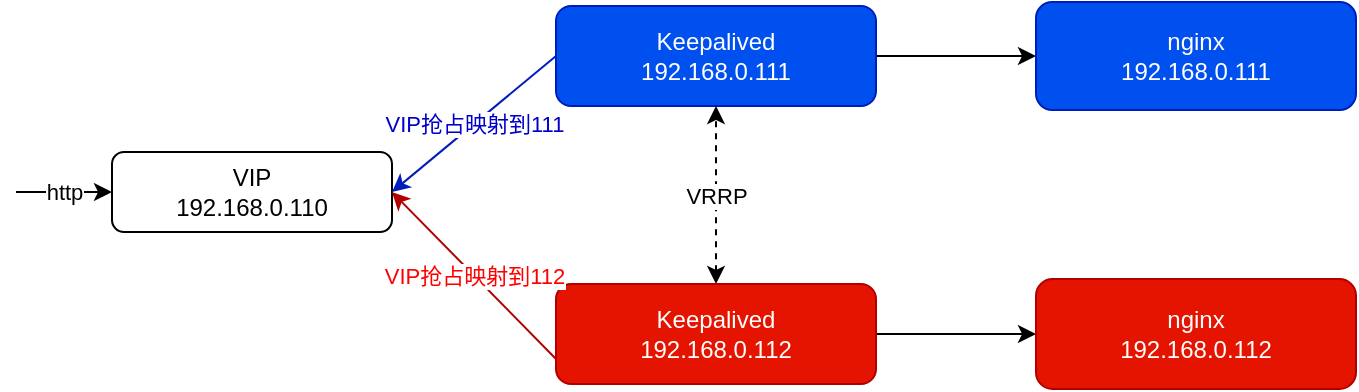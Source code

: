 <mxfile version="14.9.3" type="github">
  <diagram id="5-Zb1E_tfO7IGc3s9oIN" name="Page-1">
    <mxGraphModel dx="782" dy="468" grid="0" gridSize="10" guides="1" tooltips="1" connect="1" arrows="1" fold="1" page="1" pageScale="1" pageWidth="1169" pageHeight="827" math="0" shadow="0">
      <root>
        <mxCell id="0" />
        <mxCell id="1" parent="0" />
        <mxCell id="QeShVC-pbAS8bmlyja4_-19" value="" style="edgeStyle=orthogonalEdgeStyle;rounded=0;orthogonalLoop=1;jettySize=auto;html=1;" edge="1" parent="1" source="QeShVC-pbAS8bmlyja4_-4" target="QeShVC-pbAS8bmlyja4_-13">
          <mxGeometry relative="1" as="geometry" />
        </mxCell>
        <mxCell id="QeShVC-pbAS8bmlyja4_-4" value="Keepalived&lt;br&gt;192.168.0.111" style="rounded=1;whiteSpace=wrap;html=1;fillColor=#0050ef;strokeColor=#001DBC;fontColor=#ffffff;" vertex="1" parent="1">
          <mxGeometry x="280" y="126" width="160" height="50" as="geometry" />
        </mxCell>
        <mxCell id="QeShVC-pbAS8bmlyja4_-6" value="VRRP" style="edgeStyle=orthogonalEdgeStyle;rounded=0;orthogonalLoop=1;jettySize=auto;html=1;startArrow=classic;startFill=1;dashed=1;" edge="1" parent="1" source="QeShVC-pbAS8bmlyja4_-7" target="QeShVC-pbAS8bmlyja4_-4">
          <mxGeometry relative="1" as="geometry" />
        </mxCell>
        <mxCell id="QeShVC-pbAS8bmlyja4_-20" value="" style="edgeStyle=orthogonalEdgeStyle;rounded=0;orthogonalLoop=1;jettySize=auto;html=1;" edge="1" parent="1" source="QeShVC-pbAS8bmlyja4_-7" target="QeShVC-pbAS8bmlyja4_-14">
          <mxGeometry relative="1" as="geometry" />
        </mxCell>
        <mxCell id="QeShVC-pbAS8bmlyja4_-7" value="Keepalived&lt;br&gt;192.168.0.112" style="rounded=1;whiteSpace=wrap;html=1;fillColor=#e51400;strokeColor=#B20000;fontColor=#ffffff;" vertex="1" parent="1">
          <mxGeometry x="280" y="265" width="160" height="50" as="geometry" />
        </mxCell>
        <mxCell id="QeShVC-pbAS8bmlyja4_-9" value="VIP&lt;br&gt;192.168.0.110" style="rounded=1;whiteSpace=wrap;html=1;" vertex="1" parent="1">
          <mxGeometry x="58" y="199" width="140" height="40" as="geometry" />
        </mxCell>
        <mxCell id="QeShVC-pbAS8bmlyja4_-10" value="VIP抢占映射到112" style="endArrow=classic;html=1;exitX=0;exitY=0.75;exitDx=0;exitDy=0;entryX=1;entryY=0.5;entryDx=0;entryDy=0;fillColor=#e51400;strokeColor=#B20000;fontColor=#FF0000;" edge="1" parent="1" source="QeShVC-pbAS8bmlyja4_-7" target="QeShVC-pbAS8bmlyja4_-9">
          <mxGeometry width="50" height="50" relative="1" as="geometry">
            <mxPoint x="270" y="230" as="sourcePoint" />
            <mxPoint x="320" y="180" as="targetPoint" />
          </mxGeometry>
        </mxCell>
        <mxCell id="QeShVC-pbAS8bmlyja4_-11" value="VIP抢占映射到111" style="endArrow=classic;html=1;exitX=0;exitY=0.5;exitDx=0;exitDy=0;entryX=1;entryY=0.5;entryDx=0;entryDy=0;fillColor=#0050ef;strokeColor=#001DBC;fontColor=#0000CC;" edge="1" parent="1" source="QeShVC-pbAS8bmlyja4_-4" target="QeShVC-pbAS8bmlyja4_-9">
          <mxGeometry width="50" height="50" relative="1" as="geometry">
            <mxPoint x="270" y="170" as="sourcePoint" />
            <mxPoint x="260" y="220" as="targetPoint" />
          </mxGeometry>
        </mxCell>
        <mxCell id="QeShVC-pbAS8bmlyja4_-12" value="http" style="endArrow=classic;html=1;entryX=0;entryY=0.5;entryDx=0;entryDy=0;" edge="1" parent="1">
          <mxGeometry width="50" height="50" relative="1" as="geometry">
            <mxPoint x="10" y="219" as="sourcePoint" />
            <mxPoint x="58" y="219" as="targetPoint" />
          </mxGeometry>
        </mxCell>
        <mxCell id="QeShVC-pbAS8bmlyja4_-13" value="&lt;span style=&quot;color: rgb(255 , 255 , 255)&quot;&gt;nginx&lt;/span&gt;&lt;br style=&quot;color: rgb(255 , 255 , 255)&quot;&gt;&lt;span style=&quot;color: rgb(255 , 255 , 255)&quot;&gt;192.168.0.111&lt;/span&gt;" style="rounded=1;whiteSpace=wrap;html=1;fillColor=#0050ef;strokeColor=#001DBC;fontColor=#ffffff;" vertex="1" parent="1">
          <mxGeometry x="520" y="124" width="160" height="54" as="geometry" />
        </mxCell>
        <mxCell id="QeShVC-pbAS8bmlyja4_-14" value="&lt;span&gt;nginx&lt;/span&gt;&lt;br&gt;&lt;span&gt;192.168.0.112&lt;/span&gt;" style="rounded=1;whiteSpace=wrap;html=1;fillColor=#e51400;strokeColor=#B20000;fontColor=#ffffff;" vertex="1" parent="1">
          <mxGeometry x="520" y="262.5" width="160" height="55" as="geometry" />
        </mxCell>
      </root>
    </mxGraphModel>
  </diagram>
</mxfile>
